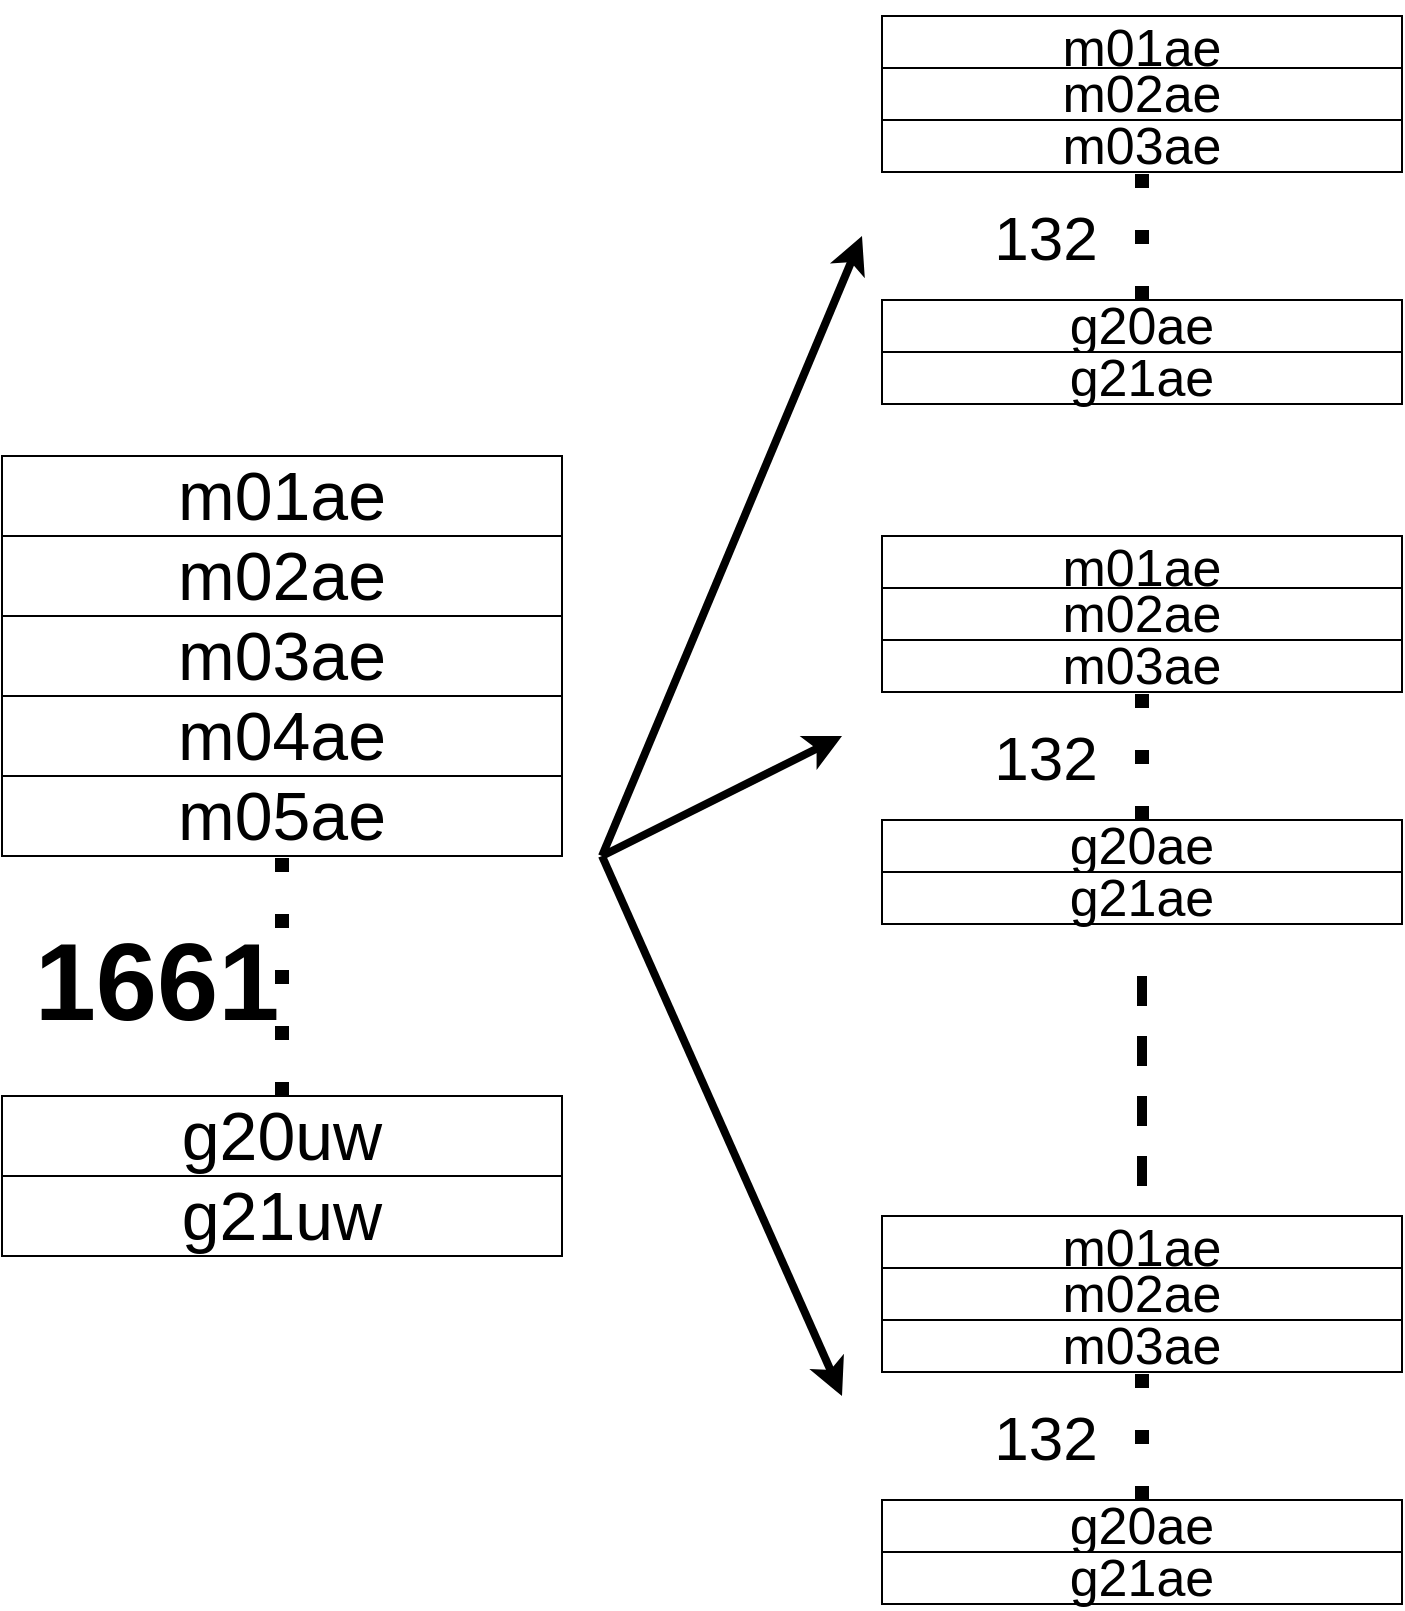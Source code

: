 <mxfile version="24.2.7" type="onedrive">
  <diagram name="Page-1" id="ykh57QHGJMsnP_ePp380">
    <mxGraphModel grid="1" page="0" gridSize="10" guides="1" tooltips="1" connect="1" arrows="1" fold="1" pageScale="1" pageWidth="4681" pageHeight="3300" math="0" shadow="0">
      <root>
        <mxCell id="0" />
        <mxCell id="1" parent="0" />
        <mxCell id="zPF0VfDeFBx_3DAVUX9S-1" value="m01ae" style="rounded=0;whiteSpace=wrap;html=1;fontSize=34;" vertex="1" parent="1">
          <mxGeometry x="120" y="80" width="280" height="40" as="geometry" />
        </mxCell>
        <mxCell id="zPF0VfDeFBx_3DAVUX9S-2" value="&lt;font style=&quot;font-size: 34px;&quot;&gt;m02ae&lt;/font&gt;" style="rounded=0;whiteSpace=wrap;html=1;" vertex="1" parent="1">
          <mxGeometry x="120" y="120" width="280" height="40" as="geometry" />
        </mxCell>
        <mxCell id="zPF0VfDeFBx_3DAVUX9S-3" value="&lt;font style=&quot;font-size: 34px;&quot;&gt;m03ae&lt;/font&gt;" style="rounded=0;whiteSpace=wrap;html=1;" vertex="1" parent="1">
          <mxGeometry x="120" y="160" width="280" height="40" as="geometry" />
        </mxCell>
        <mxCell id="zPF0VfDeFBx_3DAVUX9S-4" value="&lt;font style=&quot;font-size: 34px;&quot;&gt;m04ae&lt;/font&gt;" style="rounded=0;whiteSpace=wrap;html=1;" vertex="1" parent="1">
          <mxGeometry x="120" y="200" width="280" height="40" as="geometry" />
        </mxCell>
        <mxCell id="zPF0VfDeFBx_3DAVUX9S-5" value="&lt;font style=&quot;font-size: 34px;&quot;&gt;m05ae&lt;/font&gt;" style="rounded=0;whiteSpace=wrap;html=1;" vertex="1" parent="1">
          <mxGeometry x="120" y="240" width="280" height="40" as="geometry" />
        </mxCell>
        <mxCell id="zPF0VfDeFBx_3DAVUX9S-7" value="&lt;font style=&quot;font-size: 34px;&quot;&gt;g20uw&lt;/font&gt;" style="rounded=0;whiteSpace=wrap;html=1;" vertex="1" parent="1">
          <mxGeometry x="120" y="400" width="280" height="40" as="geometry" />
        </mxCell>
        <mxCell id="zPF0VfDeFBx_3DAVUX9S-8" value="&lt;font style=&quot;font-size: 34px;&quot;&gt;g21uw&lt;/font&gt;" style="rounded=0;whiteSpace=wrap;html=1;" vertex="1" parent="1">
          <mxGeometry x="120" y="440" width="280" height="40" as="geometry" />
        </mxCell>
        <mxCell id="zPF0VfDeFBx_3DAVUX9S-9" value="" style="endArrow=none;dashed=1;html=1;dashPattern=1 3;strokeWidth=7;rounded=0;entryX=0.5;entryY=1;entryDx=0;entryDy=0;exitX=0.5;exitY=0;exitDx=0;exitDy=0;" edge="1" parent="1" source="zPF0VfDeFBx_3DAVUX9S-7" target="zPF0VfDeFBx_3DAVUX9S-5">
          <mxGeometry width="50" height="50" relative="1" as="geometry">
            <mxPoint x="380" y="420" as="sourcePoint" />
            <mxPoint x="430" y="370" as="targetPoint" />
          </mxGeometry>
        </mxCell>
        <mxCell id="zPF0VfDeFBx_3DAVUX9S-10" value="&lt;b&gt;&lt;font style=&quot;font-size: 55px;&quot;&gt;1661&lt;/font&gt;&lt;/b&gt;" style="text;html=1;align=center;verticalAlign=middle;resizable=0;points=[];autosize=1;strokeColor=none;fillColor=none;" vertex="1" parent="1">
          <mxGeometry x="122" y="302" width="150" height="80" as="geometry" />
        </mxCell>
        <mxCell id="zPF0VfDeFBx_3DAVUX9S-20" value="" style="group" connectable="0" vertex="1" parent="1">
          <mxGeometry x="560" y="-140" width="260" height="260" as="geometry" />
        </mxCell>
        <mxCell id="zPF0VfDeFBx_3DAVUX9S-11" value="&lt;font style=&quot;font-size: 26px;&quot;&gt;m01ae&lt;/font&gt;" style="rounded=0;whiteSpace=wrap;html=1;fontSize=34;" vertex="1" parent="zPF0VfDeFBx_3DAVUX9S-20">
          <mxGeometry width="260" height="26" as="geometry" />
        </mxCell>
        <mxCell id="zPF0VfDeFBx_3DAVUX9S-12" value="&lt;font style=&quot;font-size: 26px;&quot;&gt;m02ae&lt;/font&gt;" style="rounded=0;whiteSpace=wrap;html=1;" vertex="1" parent="zPF0VfDeFBx_3DAVUX9S-20">
          <mxGeometry y="26" width="260" height="26" as="geometry" />
        </mxCell>
        <mxCell id="zPF0VfDeFBx_3DAVUX9S-13" value="&lt;font style=&quot;font-size: 26px;&quot;&gt;m03ae&lt;/font&gt;" style="rounded=0;whiteSpace=wrap;html=1;" vertex="1" parent="zPF0VfDeFBx_3DAVUX9S-20">
          <mxGeometry y="52" width="260" height="26" as="geometry" />
        </mxCell>
        <mxCell id="zPF0VfDeFBx_3DAVUX9S-16" value="&lt;font style=&quot;font-size: 26px;&quot;&gt;g20ae&lt;/font&gt;" style="rounded=0;whiteSpace=wrap;html=1;" vertex="1" parent="zPF0VfDeFBx_3DAVUX9S-20">
          <mxGeometry y="142" width="260" height="26" as="geometry" />
        </mxCell>
        <mxCell id="zPF0VfDeFBx_3DAVUX9S-17" value="&lt;font style=&quot;font-size: 26px;&quot;&gt;g21ae&lt;/font&gt;" style="rounded=0;whiteSpace=wrap;html=1;" vertex="1" parent="zPF0VfDeFBx_3DAVUX9S-20">
          <mxGeometry y="168" width="260" height="26" as="geometry" />
        </mxCell>
        <mxCell id="zPF0VfDeFBx_3DAVUX9S-18" value="" style="endArrow=none;dashed=1;html=1;dashPattern=1 3;strokeWidth=7;rounded=0;entryX=0.5;entryY=1;entryDx=0;entryDy=0;exitX=0.5;exitY=0;exitDx=0;exitDy=0;" edge="1" parent="zPF0VfDeFBx_3DAVUX9S-20" source="zPF0VfDeFBx_3DAVUX9S-16">
          <mxGeometry width="50" height="50" relative="1" as="geometry">
            <mxPoint x="241.429" y="155" as="sourcePoint" />
            <mxPoint x="130" y="64" as="targetPoint" />
          </mxGeometry>
        </mxCell>
        <mxCell id="zPF0VfDeFBx_3DAVUX9S-37" value="132" style="text;html=1;align=center;verticalAlign=middle;whiteSpace=wrap;rounded=0;fontSize=31;" vertex="1" parent="1">
          <mxGeometry x="612" y="-44" width="60" height="30" as="geometry" />
        </mxCell>
        <mxCell id="zPF0VfDeFBx_3DAVUX9S-38" value="&lt;font style=&quot;font-size: 26px;&quot;&gt;m01ae&lt;/font&gt;" style="rounded=0;whiteSpace=wrap;html=1;fontSize=34;" vertex="1" parent="1">
          <mxGeometry x="560" y="120" width="260" height="26" as="geometry" />
        </mxCell>
        <mxCell id="zPF0VfDeFBx_3DAVUX9S-39" value="&lt;font style=&quot;font-size: 26px;&quot;&gt;m02ae&lt;/font&gt;" style="rounded=0;whiteSpace=wrap;html=1;" vertex="1" parent="1">
          <mxGeometry x="560" y="146" width="260" height="26" as="geometry" />
        </mxCell>
        <mxCell id="zPF0VfDeFBx_3DAVUX9S-40" value="&lt;font style=&quot;font-size: 26px;&quot;&gt;m03ae&lt;/font&gt;" style="rounded=0;whiteSpace=wrap;html=1;" vertex="1" parent="1">
          <mxGeometry x="560" y="172" width="260" height="26" as="geometry" />
        </mxCell>
        <mxCell id="zPF0VfDeFBx_3DAVUX9S-41" value="&lt;font style=&quot;font-size: 26px;&quot;&gt;g20ae&lt;/font&gt;" style="rounded=0;whiteSpace=wrap;html=1;" vertex="1" parent="1">
          <mxGeometry x="560" y="262" width="260" height="26" as="geometry" />
        </mxCell>
        <mxCell id="zPF0VfDeFBx_3DAVUX9S-42" value="&lt;font style=&quot;font-size: 26px;&quot;&gt;g21ae&lt;/font&gt;" style="rounded=0;whiteSpace=wrap;html=1;" vertex="1" parent="1">
          <mxGeometry x="560" y="288" width="260" height="26" as="geometry" />
        </mxCell>
        <mxCell id="zPF0VfDeFBx_3DAVUX9S-43" value="" style="endArrow=none;dashed=1;html=1;dashPattern=1 3;strokeWidth=7;rounded=0;entryX=0.5;entryY=1;entryDx=0;entryDy=0;exitX=0.5;exitY=0;exitDx=0;exitDy=0;" edge="1" parent="1" source="zPF0VfDeFBx_3DAVUX9S-41">
          <mxGeometry width="50" height="50" relative="1" as="geometry">
            <mxPoint x="801.429" y="275" as="sourcePoint" />
            <mxPoint x="690" y="184" as="targetPoint" />
          </mxGeometry>
        </mxCell>
        <mxCell id="zPF0VfDeFBx_3DAVUX9S-44" value="132" style="text;html=1;align=center;verticalAlign=middle;whiteSpace=wrap;rounded=0;fontSize=31;" vertex="1" parent="1">
          <mxGeometry x="612" y="216" width="60" height="30" as="geometry" />
        </mxCell>
        <mxCell id="zPF0VfDeFBx_3DAVUX9S-45" value="&lt;font style=&quot;font-size: 26px;&quot;&gt;m01ae&lt;/font&gt;" style="rounded=0;whiteSpace=wrap;html=1;fontSize=34;" vertex="1" parent="1">
          <mxGeometry x="560" y="460" width="260" height="26" as="geometry" />
        </mxCell>
        <mxCell id="zPF0VfDeFBx_3DAVUX9S-46" value="&lt;font style=&quot;font-size: 26px;&quot;&gt;m02ae&lt;/font&gt;" style="rounded=0;whiteSpace=wrap;html=1;" vertex="1" parent="1">
          <mxGeometry x="560" y="486" width="260" height="26" as="geometry" />
        </mxCell>
        <mxCell id="zPF0VfDeFBx_3DAVUX9S-47" value="&lt;font style=&quot;font-size: 26px;&quot;&gt;m03ae&lt;/font&gt;" style="rounded=0;whiteSpace=wrap;html=1;" vertex="1" parent="1">
          <mxGeometry x="560" y="512" width="260" height="26" as="geometry" />
        </mxCell>
        <mxCell id="zPF0VfDeFBx_3DAVUX9S-48" value="&lt;font style=&quot;font-size: 26px;&quot;&gt;g20ae&lt;/font&gt;" style="rounded=0;whiteSpace=wrap;html=1;" vertex="1" parent="1">
          <mxGeometry x="560" y="602" width="260" height="26" as="geometry" />
        </mxCell>
        <mxCell id="zPF0VfDeFBx_3DAVUX9S-49" value="&lt;font style=&quot;font-size: 26px;&quot;&gt;g21ae&lt;/font&gt;" style="rounded=0;whiteSpace=wrap;html=1;" vertex="1" parent="1">
          <mxGeometry x="560" y="628" width="260" height="26" as="geometry" />
        </mxCell>
        <mxCell id="zPF0VfDeFBx_3DAVUX9S-50" value="" style="endArrow=none;dashed=1;html=1;dashPattern=1 3;strokeWidth=7;rounded=0;entryX=0.5;entryY=1;entryDx=0;entryDy=0;exitX=0.5;exitY=0;exitDx=0;exitDy=0;" edge="1" parent="1" source="zPF0VfDeFBx_3DAVUX9S-48">
          <mxGeometry width="50" height="50" relative="1" as="geometry">
            <mxPoint x="801.429" y="615" as="sourcePoint" />
            <mxPoint x="690" y="524" as="targetPoint" />
          </mxGeometry>
        </mxCell>
        <mxCell id="zPF0VfDeFBx_3DAVUX9S-51" value="132" style="text;html=1;align=center;verticalAlign=middle;whiteSpace=wrap;rounded=0;fontSize=31;" vertex="1" parent="1">
          <mxGeometry x="612" y="556" width="60" height="30" as="geometry" />
        </mxCell>
        <mxCell id="zPF0VfDeFBx_3DAVUX9S-53" value="" style="endArrow=none;dashed=1;html=1;rounded=0;fontSize=36;strokeWidth=5;" edge="1" parent="1">
          <mxGeometry width="50" height="50" relative="1" as="geometry">
            <mxPoint x="690" y="445" as="sourcePoint" />
            <mxPoint x="690" y="327" as="targetPoint" />
          </mxGeometry>
        </mxCell>
        <mxCell id="zPF0VfDeFBx_3DAVUX9S-55" value="" style="endArrow=classic;html=1;rounded=0;strokeWidth=4;" edge="1" parent="1">
          <mxGeometry width="50" height="50" relative="1" as="geometry">
            <mxPoint x="420" y="280" as="sourcePoint" />
            <mxPoint x="550" y="-30" as="targetPoint" />
          </mxGeometry>
        </mxCell>
        <mxCell id="zPF0VfDeFBx_3DAVUX9S-56" value="" style="endArrow=classic;html=1;rounded=0;strokeWidth=4;" edge="1" parent="1">
          <mxGeometry width="50" height="50" relative="1" as="geometry">
            <mxPoint x="420" y="280" as="sourcePoint" />
            <mxPoint x="540" y="220" as="targetPoint" />
          </mxGeometry>
        </mxCell>
        <mxCell id="zPF0VfDeFBx_3DAVUX9S-57" value="" style="endArrow=classic;html=1;rounded=0;strokeWidth=4;" edge="1" parent="1">
          <mxGeometry width="50" height="50" relative="1" as="geometry">
            <mxPoint x="420" y="280" as="sourcePoint" />
            <mxPoint x="540" y="550" as="targetPoint" />
          </mxGeometry>
        </mxCell>
      </root>
    </mxGraphModel>
  </diagram>
</mxfile>
